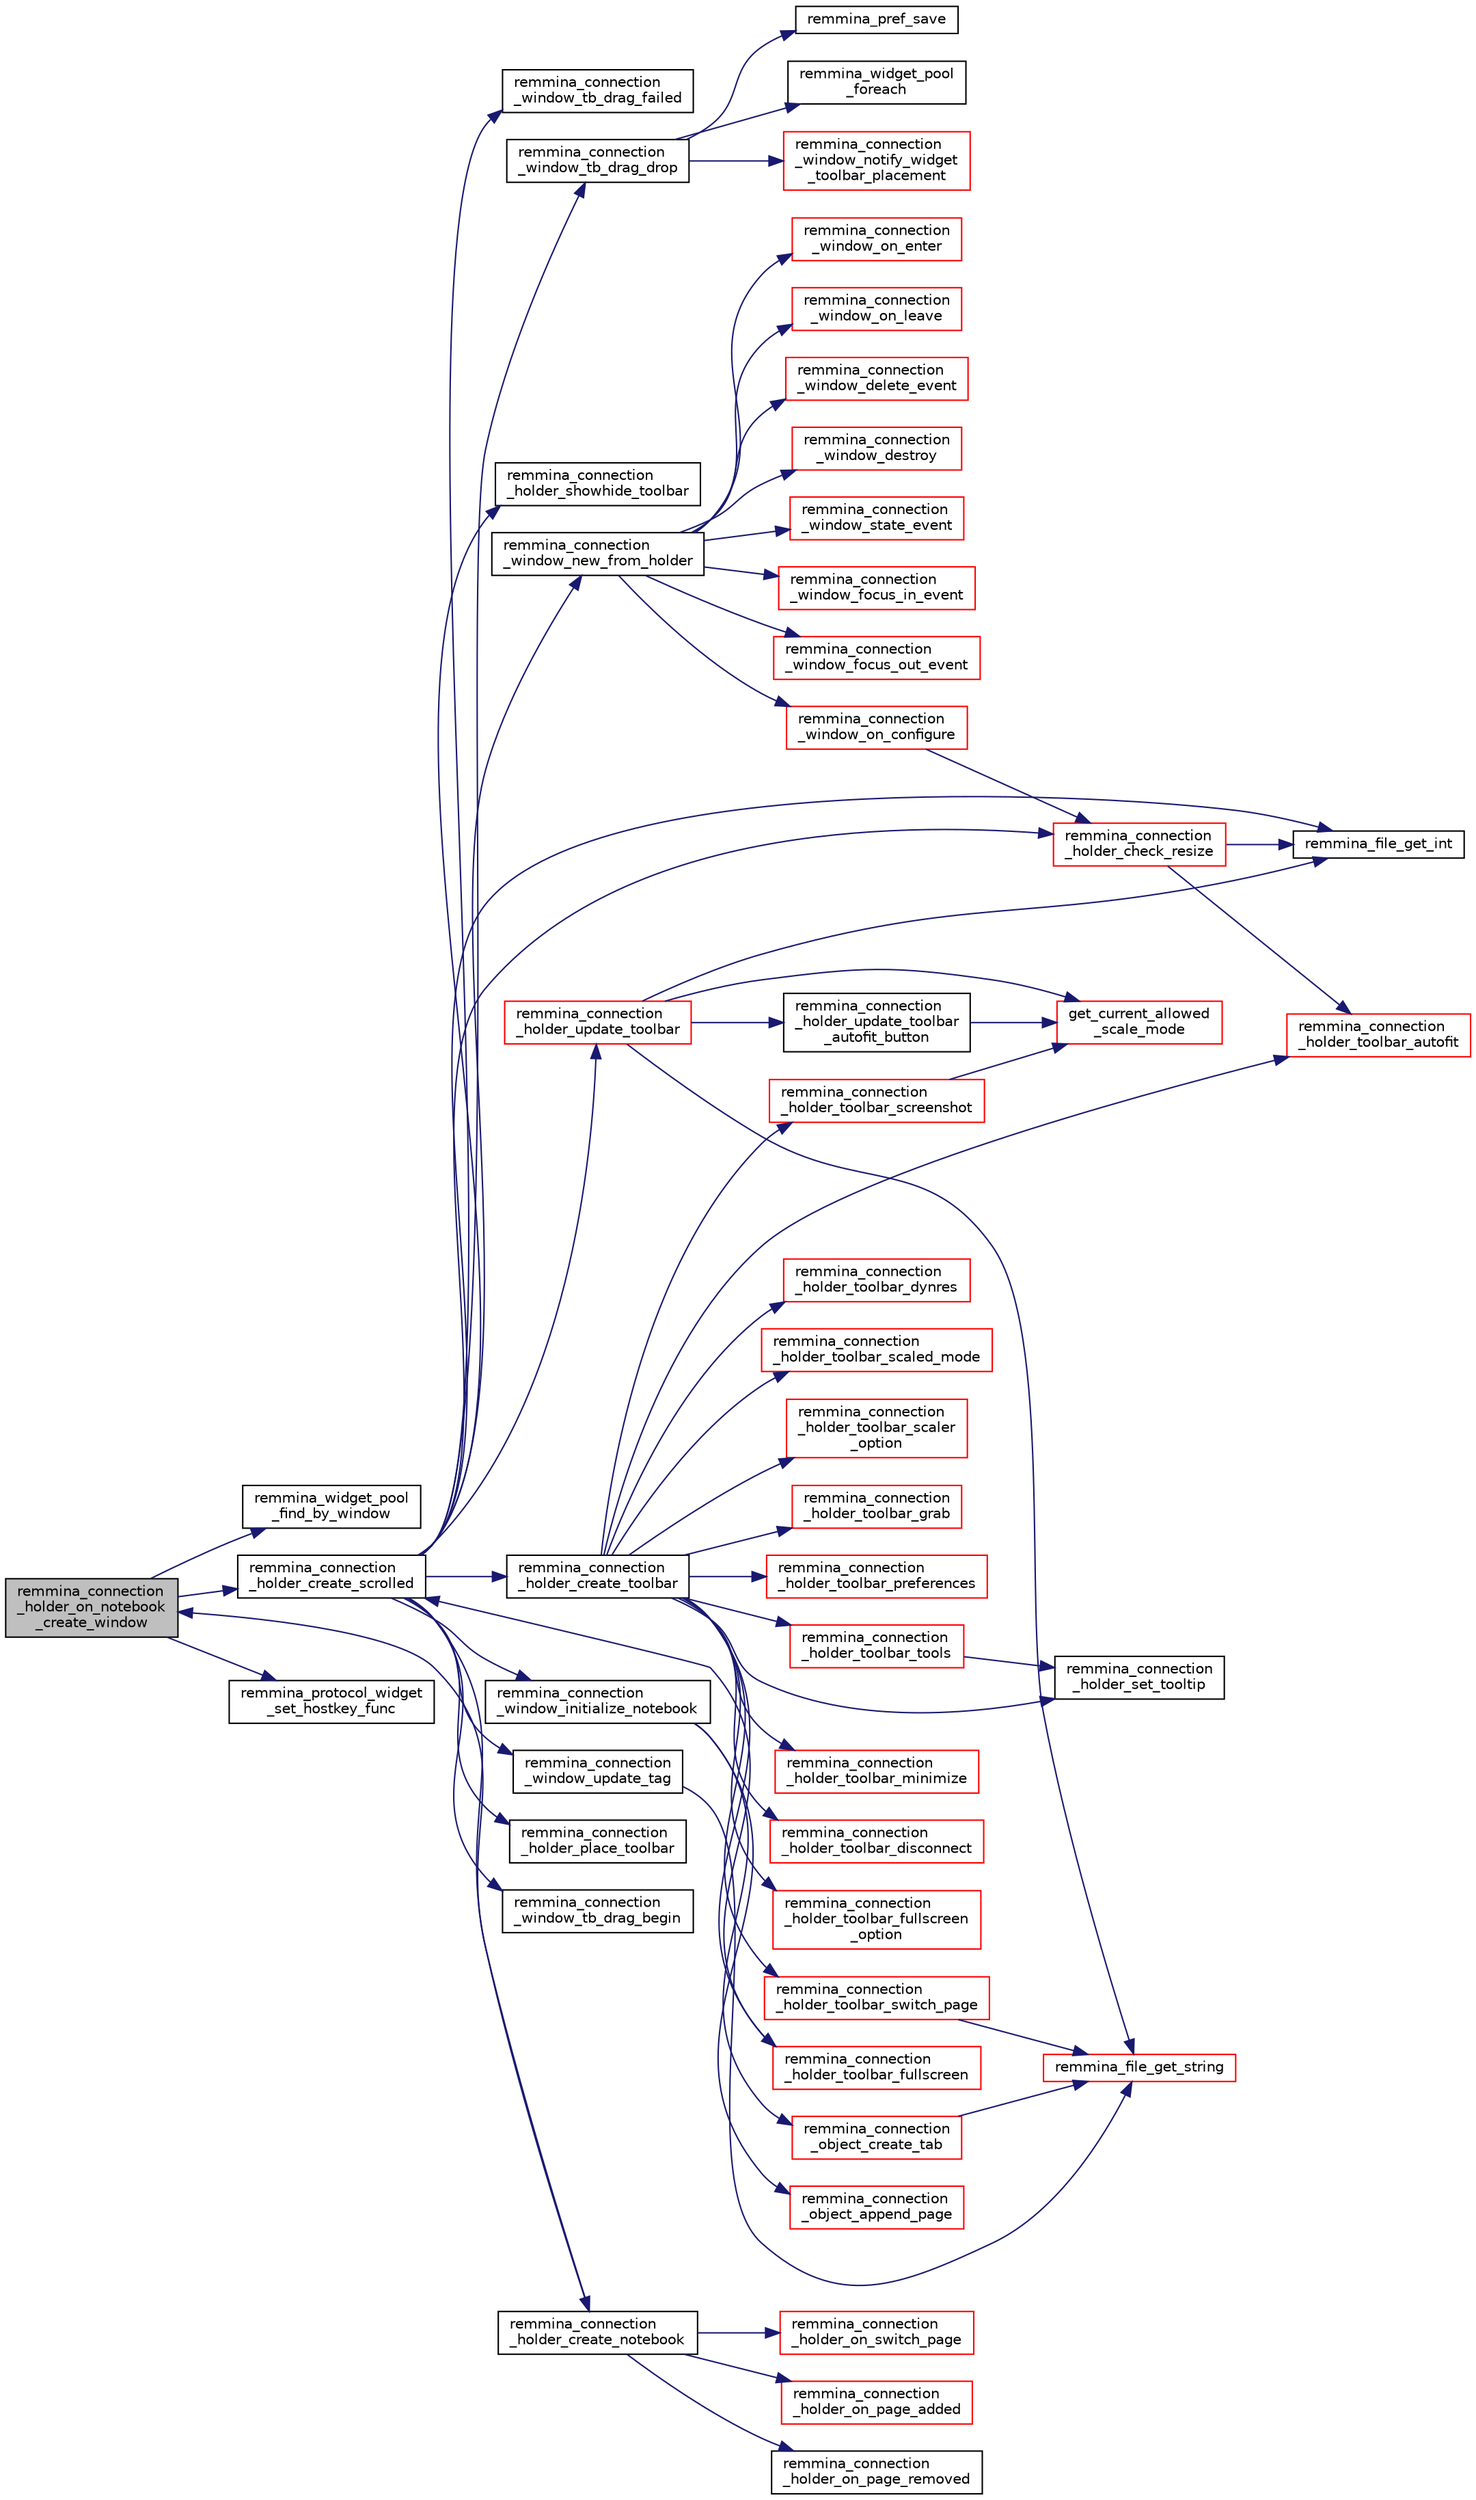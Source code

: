 digraph "remmina_connection_holder_on_notebook_create_window"
{
  edge [fontname="Helvetica",fontsize="10",labelfontname="Helvetica",labelfontsize="10"];
  node [fontname="Helvetica",fontsize="10",shape=record];
  rankdir="LR";
  Node4647 [label="remmina_connection\l_holder_on_notebook\l_create_window",height=0.2,width=0.4,color="black", fillcolor="grey75", style="filled", fontcolor="black"];
  Node4647 -> Node4648 [color="midnightblue",fontsize="10",style="solid",fontname="Helvetica"];
  Node4648 [label="remmina_widget_pool\l_find_by_window",height=0.2,width=0.4,color="black", fillcolor="white", style="filled",URL="$remmina__widget__pool_8c.html#a0a6a2069cdbbb920fb09f95bec3e997e"];
  Node4647 -> Node4649 [color="midnightblue",fontsize="10",style="solid",fontname="Helvetica"];
  Node4649 [label="remmina_connection\l_holder_create_scrolled",height=0.2,width=0.4,color="black", fillcolor="white", style="filled",URL="$remmina__connection__window_8c.html#a57b3656c37df65d276ddd50a16906dc7"];
  Node4649 -> Node4650 [color="midnightblue",fontsize="10",style="solid",fontname="Helvetica"];
  Node4650 [label="remmina_connection\l_window_new_from_holder",height=0.2,width=0.4,color="black", fillcolor="white", style="filled",URL="$remmina__connection__window_8c.html#a0ff4775a640861c11f2bc9f4e4680ed5"];
  Node4650 -> Node4651 [color="midnightblue",fontsize="10",style="solid",fontname="Helvetica"];
  Node4651 [label="remmina_connection\l_window_delete_event",height=0.2,width=0.4,color="red", fillcolor="white", style="filled",URL="$remmina__connection__window_8c.html#aa84f957aaf2152717af3959b80ecfa8a"];
  Node4650 -> Node4736 [color="midnightblue",fontsize="10",style="solid",fontname="Helvetica"];
  Node4736 [label="remmina_connection\l_window_destroy",height=0.2,width=0.4,color="red", fillcolor="white", style="filled",URL="$remmina__connection__window_8c.html#a2d157bba82de5684318381a8816db2af"];
  Node4650 -> Node4738 [color="midnightblue",fontsize="10",style="solid",fontname="Helvetica"];
  Node4738 [label="remmina_connection\l_window_state_event",height=0.2,width=0.4,color="red", fillcolor="white", style="filled",URL="$remmina__connection__window_8c.html#a174d5b1e983a96c98aae2e8078f462bd"];
  Node4650 -> Node4899 [color="midnightblue",fontsize="10",style="solid",fontname="Helvetica"];
  Node4899 [label="remmina_connection\l_window_focus_in_event",height=0.2,width=0.4,color="red", fillcolor="white", style="filled",URL="$remmina__connection__window_8c.html#aac168486f2fb093eb6347cb0726153b5"];
  Node4650 -> Node4900 [color="midnightblue",fontsize="10",style="solid",fontname="Helvetica"];
  Node4900 [label="remmina_connection\l_window_focus_out_event",height=0.2,width=0.4,color="red", fillcolor="white", style="filled",URL="$remmina__connection__window_8c.html#a539828a1dd435bee083d82136691176c"];
  Node4650 -> Node4901 [color="midnightblue",fontsize="10",style="solid",fontname="Helvetica"];
  Node4901 [label="remmina_connection\l_window_on_enter",height=0.2,width=0.4,color="red", fillcolor="white", style="filled",URL="$remmina__connection__window_8c.html#a2b5a6494f27dca9408e2640f11a7738c"];
  Node4650 -> Node4902 [color="midnightblue",fontsize="10",style="solid",fontname="Helvetica"];
  Node4902 [label="remmina_connection\l_window_on_leave",height=0.2,width=0.4,color="red", fillcolor="white", style="filled",URL="$remmina__connection__window_8c.html#a63c87d892406b77f16956a54b039ab1b"];
  Node4650 -> Node4903 [color="midnightblue",fontsize="10",style="solid",fontname="Helvetica"];
  Node4903 [label="remmina_connection\l_window_on_configure",height=0.2,width=0.4,color="red", fillcolor="white", style="filled",URL="$remmina__connection__window_8c.html#af79fdcdd07b28c1cde08489d7986ca37"];
  Node4903 -> Node4776 [color="midnightblue",fontsize="10",style="solid",fontname="Helvetica"];
  Node4776 [label="remmina_connection\l_holder_check_resize",height=0.2,width=0.4,color="red", fillcolor="white", style="filled",URL="$remmina__connection__window_8c.html#adf48e258e535235d29c9638333488920"];
  Node4776 -> Node4698 [color="midnightblue",fontsize="10",style="solid",fontname="Helvetica"];
  Node4698 [label="remmina_file_get_int",height=0.2,width=0.4,color="black", fillcolor="white", style="filled",URL="$remmina__file_8c.html#a4884356c195dcfb4ceacf641a1e74e66"];
  Node4776 -> Node4782 [color="midnightblue",fontsize="10",style="solid",fontname="Helvetica"];
  Node4782 [label="remmina_connection\l_holder_toolbar_autofit",height=0.2,width=0.4,color="red", fillcolor="white", style="filled",URL="$remmina__connection__window_8c.html#ac679e10d8be64d56ed13043dd4df7d1c"];
  Node4649 -> Node4698 [color="midnightblue",fontsize="10",style="solid",fontname="Helvetica"];
  Node4649 -> Node4802 [color="midnightblue",fontsize="10",style="solid",fontname="Helvetica"];
  Node4802 [label="remmina_connection\l_holder_create_toolbar",height=0.2,width=0.4,color="black", fillcolor="white", style="filled",URL="$remmina__connection__window_8c.html#af8138da72278e9e9000276e08a6fd984"];
  Node4802 -> Node4803 [color="midnightblue",fontsize="10",style="solid",fontname="Helvetica"];
  Node4803 [label="remmina_connection\l_holder_set_tooltip",height=0.2,width=0.4,color="black", fillcolor="white", style="filled",URL="$remmina__connection__window_8c.html#ac8196ece2700e66594020189362bd404"];
  Node4802 -> Node4782 [color="midnightblue",fontsize="10",style="solid",fontname="Helvetica"];
  Node4802 -> Node4804 [color="midnightblue",fontsize="10",style="solid",fontname="Helvetica"];
  Node4804 [label="remmina_connection\l_holder_toolbar_fullscreen",height=0.2,width=0.4,color="red", fillcolor="white", style="filled",URL="$remmina__connection__window_8c.html#a02ac20f50f1b7b816bd7208127efdbee"];
  Node4804 -> Node4649 [color="midnightblue",fontsize="10",style="solid",fontname="Helvetica"];
  Node4802 -> Node4805 [color="midnightblue",fontsize="10",style="solid",fontname="Helvetica"];
  Node4805 [label="remmina_connection\l_holder_toolbar_fullscreen\l_option",height=0.2,width=0.4,color="red", fillcolor="white", style="filled",URL="$remmina__connection__window_8c.html#a1415cdcbed0e6fe9a7978586bf132207"];
  Node4802 -> Node4810 [color="midnightblue",fontsize="10",style="solid",fontname="Helvetica"];
  Node4810 [label="remmina_connection\l_holder_toolbar_switch_page",height=0.2,width=0.4,color="red", fillcolor="white", style="filled",URL="$remmina__connection__window_8c.html#aefad8c92a20121f0563bfeaf06c25e8e"];
  Node4810 -> Node4688 [color="midnightblue",fontsize="10",style="solid",fontname="Helvetica"];
  Node4688 [label="remmina_file_get_string",height=0.2,width=0.4,color="red", fillcolor="white", style="filled",URL="$remmina__file_8c.html#a8eb1b213d9d08c6ad13683ce05f4355e"];
  Node4802 -> Node4813 [color="midnightblue",fontsize="10",style="solid",fontname="Helvetica"];
  Node4813 [label="remmina_connection\l_holder_toolbar_dynres",height=0.2,width=0.4,color="red", fillcolor="white", style="filled",URL="$remmina__connection__window_8c.html#a576e3800c7371f63b27e3832848ac4e5"];
  Node4802 -> Node4816 [color="midnightblue",fontsize="10",style="solid",fontname="Helvetica"];
  Node4816 [label="remmina_connection\l_holder_toolbar_scaled_mode",height=0.2,width=0.4,color="red", fillcolor="white", style="filled",URL="$remmina__connection__window_8c.html#ad6136dd7c0867a5a5f1c0b0645632ee4"];
  Node4802 -> Node4817 [color="midnightblue",fontsize="10",style="solid",fontname="Helvetica"];
  Node4817 [label="remmina_connection\l_holder_toolbar_scaler\l_option",height=0.2,width=0.4,color="red", fillcolor="white", style="filled",URL="$remmina__connection__window_8c.html#a7a722d82899ce761356e47de2ac91452"];
  Node4802 -> Node4823 [color="midnightblue",fontsize="10",style="solid",fontname="Helvetica"];
  Node4823 [label="remmina_connection\l_holder_toolbar_grab",height=0.2,width=0.4,color="red", fillcolor="white", style="filled",URL="$remmina__connection__window_8c.html#ae505b986ad4b310e51a5e956eae3d2a0"];
  Node4802 -> Node4824 [color="midnightblue",fontsize="10",style="solid",fontname="Helvetica"];
  Node4824 [label="remmina_connection\l_holder_toolbar_preferences",height=0.2,width=0.4,color="red", fillcolor="white", style="filled",URL="$remmina__connection__window_8c.html#a78ec7d6e66d6e6569c1a9a0230c74bc8"];
  Node4802 -> Node4833 [color="midnightblue",fontsize="10",style="solid",fontname="Helvetica"];
  Node4833 [label="remmina_connection\l_holder_toolbar_tools",height=0.2,width=0.4,color="red", fillcolor="white", style="filled",URL="$remmina__connection__window_8c.html#a51cc0b2274049920f67c71047bd76213"];
  Node4833 -> Node4803 [color="midnightblue",fontsize="10",style="solid",fontname="Helvetica"];
  Node4802 -> Node4840 [color="midnightblue",fontsize="10",style="solid",fontname="Helvetica"];
  Node4840 [label="remmina_connection\l_holder_toolbar_screenshot",height=0.2,width=0.4,color="red", fillcolor="white", style="filled",URL="$remmina__connection__window_8c.html#a7959ed5b51966bb0fb9e7b84bbb9878d"];
  Node4840 -> Node4771 [color="midnightblue",fontsize="10",style="solid",fontname="Helvetica"];
  Node4771 [label="get_current_allowed\l_scale_mode",height=0.2,width=0.4,color="red", fillcolor="white", style="filled",URL="$remmina__connection__window_8c.html#abbc84b2c450f62c288ff827c5d2c5cd2"];
  Node4802 -> Node4846 [color="midnightblue",fontsize="10",style="solid",fontname="Helvetica"];
  Node4846 [label="remmina_connection\l_holder_toolbar_minimize",height=0.2,width=0.4,color="red", fillcolor="white", style="filled",URL="$remmina__connection__window_8c.html#ac4d1d30f9b5f09e300b18f60f37f5b8f"];
  Node4802 -> Node4847 [color="midnightblue",fontsize="10",style="solid",fontname="Helvetica"];
  Node4847 [label="remmina_connection\l_holder_toolbar_disconnect",height=0.2,width=0.4,color="red", fillcolor="white", style="filled",URL="$remmina__connection__window_8c.html#af1106bba32f40c7f42221a0483987503"];
  Node4649 -> Node4762 [color="midnightblue",fontsize="10",style="solid",fontname="Helvetica"];
  Node4762 [label="remmina_connection\l_holder_create_notebook",height=0.2,width=0.4,color="black", fillcolor="white", style="filled",URL="$remmina__connection__window_8c.html#ae616dc409c5775dc73d9a83c1f081705"];
  Node4762 -> Node4647 [color="midnightblue",fontsize="10",style="solid",fontname="Helvetica"];
  Node4762 -> Node4763 [color="midnightblue",fontsize="10",style="solid",fontname="Helvetica"];
  Node4763 [label="remmina_connection\l_holder_on_switch_page",height=0.2,width=0.4,color="red", fillcolor="white", style="filled",URL="$remmina__connection__window_8c.html#ac93e70cd6f65ebb4bee3827240cf1c05"];
  Node4762 -> Node4785 [color="midnightblue",fontsize="10",style="solid",fontname="Helvetica"];
  Node4785 [label="remmina_connection\l_holder_on_page_added",height=0.2,width=0.4,color="red", fillcolor="white", style="filled",URL="$remmina__connection__window_8c.html#a17841adaac1f1d03395629af001f9135"];
  Node4762 -> Node4787 [color="midnightblue",fontsize="10",style="solid",fontname="Helvetica"];
  Node4787 [label="remmina_connection\l_holder_on_page_removed",height=0.2,width=0.4,color="black", fillcolor="white", style="filled",URL="$remmina__connection__window_8c.html#a6f585d526b1cbf7224329da51ad40005"];
  Node4649 -> Node4905 [color="midnightblue",fontsize="10",style="solid",fontname="Helvetica"];
  Node4905 [label="remmina_connection\l_holder_place_toolbar",height=0.2,width=0.4,color="black", fillcolor="white", style="filled",URL="$remmina__connection__window_8c.html#a3627c2a73e45f25e4672fcce27af9a18"];
  Node4649 -> Node4906 [color="midnightblue",fontsize="10",style="solid",fontname="Helvetica"];
  Node4906 [label="remmina_connection\l_window_tb_drag_begin",height=0.2,width=0.4,color="black", fillcolor="white", style="filled",URL="$remmina__connection__window_8c.html#ae072f58def6470b4cecd2c625d6411e6"];
  Node4649 -> Node4907 [color="midnightblue",fontsize="10",style="solid",fontname="Helvetica"];
  Node4907 [label="remmina_connection\l_window_tb_drag_failed",height=0.2,width=0.4,color="black", fillcolor="white", style="filled",URL="$remmina__connection__window_8c.html#aac99c87f16b44843e8eb41bea27cbe2a"];
  Node4649 -> Node4908 [color="midnightblue",fontsize="10",style="solid",fontname="Helvetica"];
  Node4908 [label="remmina_connection\l_window_tb_drag_drop",height=0.2,width=0.4,color="black", fillcolor="white", style="filled",URL="$remmina__connection__window_8c.html#a289101aed4f30397f39880960aae2ac3"];
  Node4908 -> Node4703 [color="midnightblue",fontsize="10",style="solid",fontname="Helvetica"];
  Node4703 [label="remmina_pref_save",height=0.2,width=0.4,color="black", fillcolor="white", style="filled",URL="$remmina__pref_8c.html#a1c614a5e7dc3cd415be6e0a926e26983"];
  Node4908 -> Node4870 [color="midnightblue",fontsize="10",style="solid",fontname="Helvetica"];
  Node4870 [label="remmina_widget_pool\l_foreach",height=0.2,width=0.4,color="black", fillcolor="white", style="filled",URL="$remmina__widget__pool_8c.html#a53fad3994b2550300cfd4fd8bb2a2b5b"];
  Node4908 -> Node4909 [color="midnightblue",fontsize="10",style="solid",fontname="Helvetica"];
  Node4909 [label="remmina_connection\l_window_notify_widget\l_toolbar_placement",height=0.2,width=0.4,color="red", fillcolor="white", style="filled",URL="$remmina__connection__window_8c.html#ae2bb6008a2d00000b8c307a6e2646792"];
  Node4649 -> Node4788 [color="midnightblue",fontsize="10",style="solid",fontname="Helvetica"];
  Node4788 [label="remmina_connection\l_window_initialize_notebook",height=0.2,width=0.4,color="black", fillcolor="white", style="filled",URL="$remmina__connection__window_8c.html#aa28770c2f7c156eb4574227310481041"];
  Node4788 -> Node4789 [color="midnightblue",fontsize="10",style="solid",fontname="Helvetica"];
  Node4789 [label="remmina_connection\l_object_create_tab",height=0.2,width=0.4,color="red", fillcolor="white", style="filled",URL="$remmina__connection__window_8c.html#a888c4dd031e9366a3284cb34351865aa"];
  Node4789 -> Node4688 [color="midnightblue",fontsize="10",style="solid",fontname="Helvetica"];
  Node4788 -> Node4791 [color="midnightblue",fontsize="10",style="solid",fontname="Helvetica"];
  Node4791 [label="remmina_connection\l_object_append_page",height=0.2,width=0.4,color="red", fillcolor="white", style="filled",URL="$remmina__connection__window_8c.html#ac06b41c974d5cfc6277f50b617a550bb"];
  Node4649 -> Node4799 [color="midnightblue",fontsize="10",style="solid",fontname="Helvetica"];
  Node4799 [label="remmina_connection\l_window_update_tag",height=0.2,width=0.4,color="black", fillcolor="white", style="filled",URL="$remmina__connection__window_8c.html#a49552d7adf2f4e22a59d89802171e52b"];
  Node4799 -> Node4688 [color="midnightblue",fontsize="10",style="solid",fontname="Helvetica"];
  Node4649 -> Node4769 [color="midnightblue",fontsize="10",style="solid",fontname="Helvetica"];
  Node4769 [label="remmina_connection\l_holder_update_toolbar",height=0.2,width=0.4,color="red", fillcolor="white", style="filled",URL="$remmina__connection__window_8c.html#a1b31d50e3792f41f4f78c1dbc1c5b27c"];
  Node4769 -> Node4770 [color="midnightblue",fontsize="10",style="solid",fontname="Helvetica"];
  Node4770 [label="remmina_connection\l_holder_update_toolbar\l_autofit_button",height=0.2,width=0.4,color="black", fillcolor="white", style="filled",URL="$remmina__connection__window_8c.html#adb407338a545724966a1c62d3bd60fb5"];
  Node4770 -> Node4771 [color="midnightblue",fontsize="10",style="solid",fontname="Helvetica"];
  Node4769 -> Node4771 [color="midnightblue",fontsize="10",style="solid",fontname="Helvetica"];
  Node4769 -> Node4698 [color="midnightblue",fontsize="10",style="solid",fontname="Helvetica"];
  Node4769 -> Node4688 [color="midnightblue",fontsize="10",style="solid",fontname="Helvetica"];
  Node4649 -> Node4911 [color="midnightblue",fontsize="10",style="solid",fontname="Helvetica"];
  Node4911 [label="remmina_connection\l_holder_showhide_toolbar",height=0.2,width=0.4,color="black", fillcolor="white", style="filled",URL="$remmina__connection__window_8c.html#a3542c1aed620129ef10a0cb01b2db526"];
  Node4649 -> Node4776 [color="midnightblue",fontsize="10",style="solid",fontname="Helvetica"];
  Node4647 -> Node4754 [color="midnightblue",fontsize="10",style="solid",fontname="Helvetica"];
  Node4754 [label="remmina_protocol_widget\l_set_hostkey_func",height=0.2,width=0.4,color="black", fillcolor="white", style="filled",URL="$remmina__protocol__widget_8c.html#a9e77e4da16282ef5413f57b124038bff"];
}
